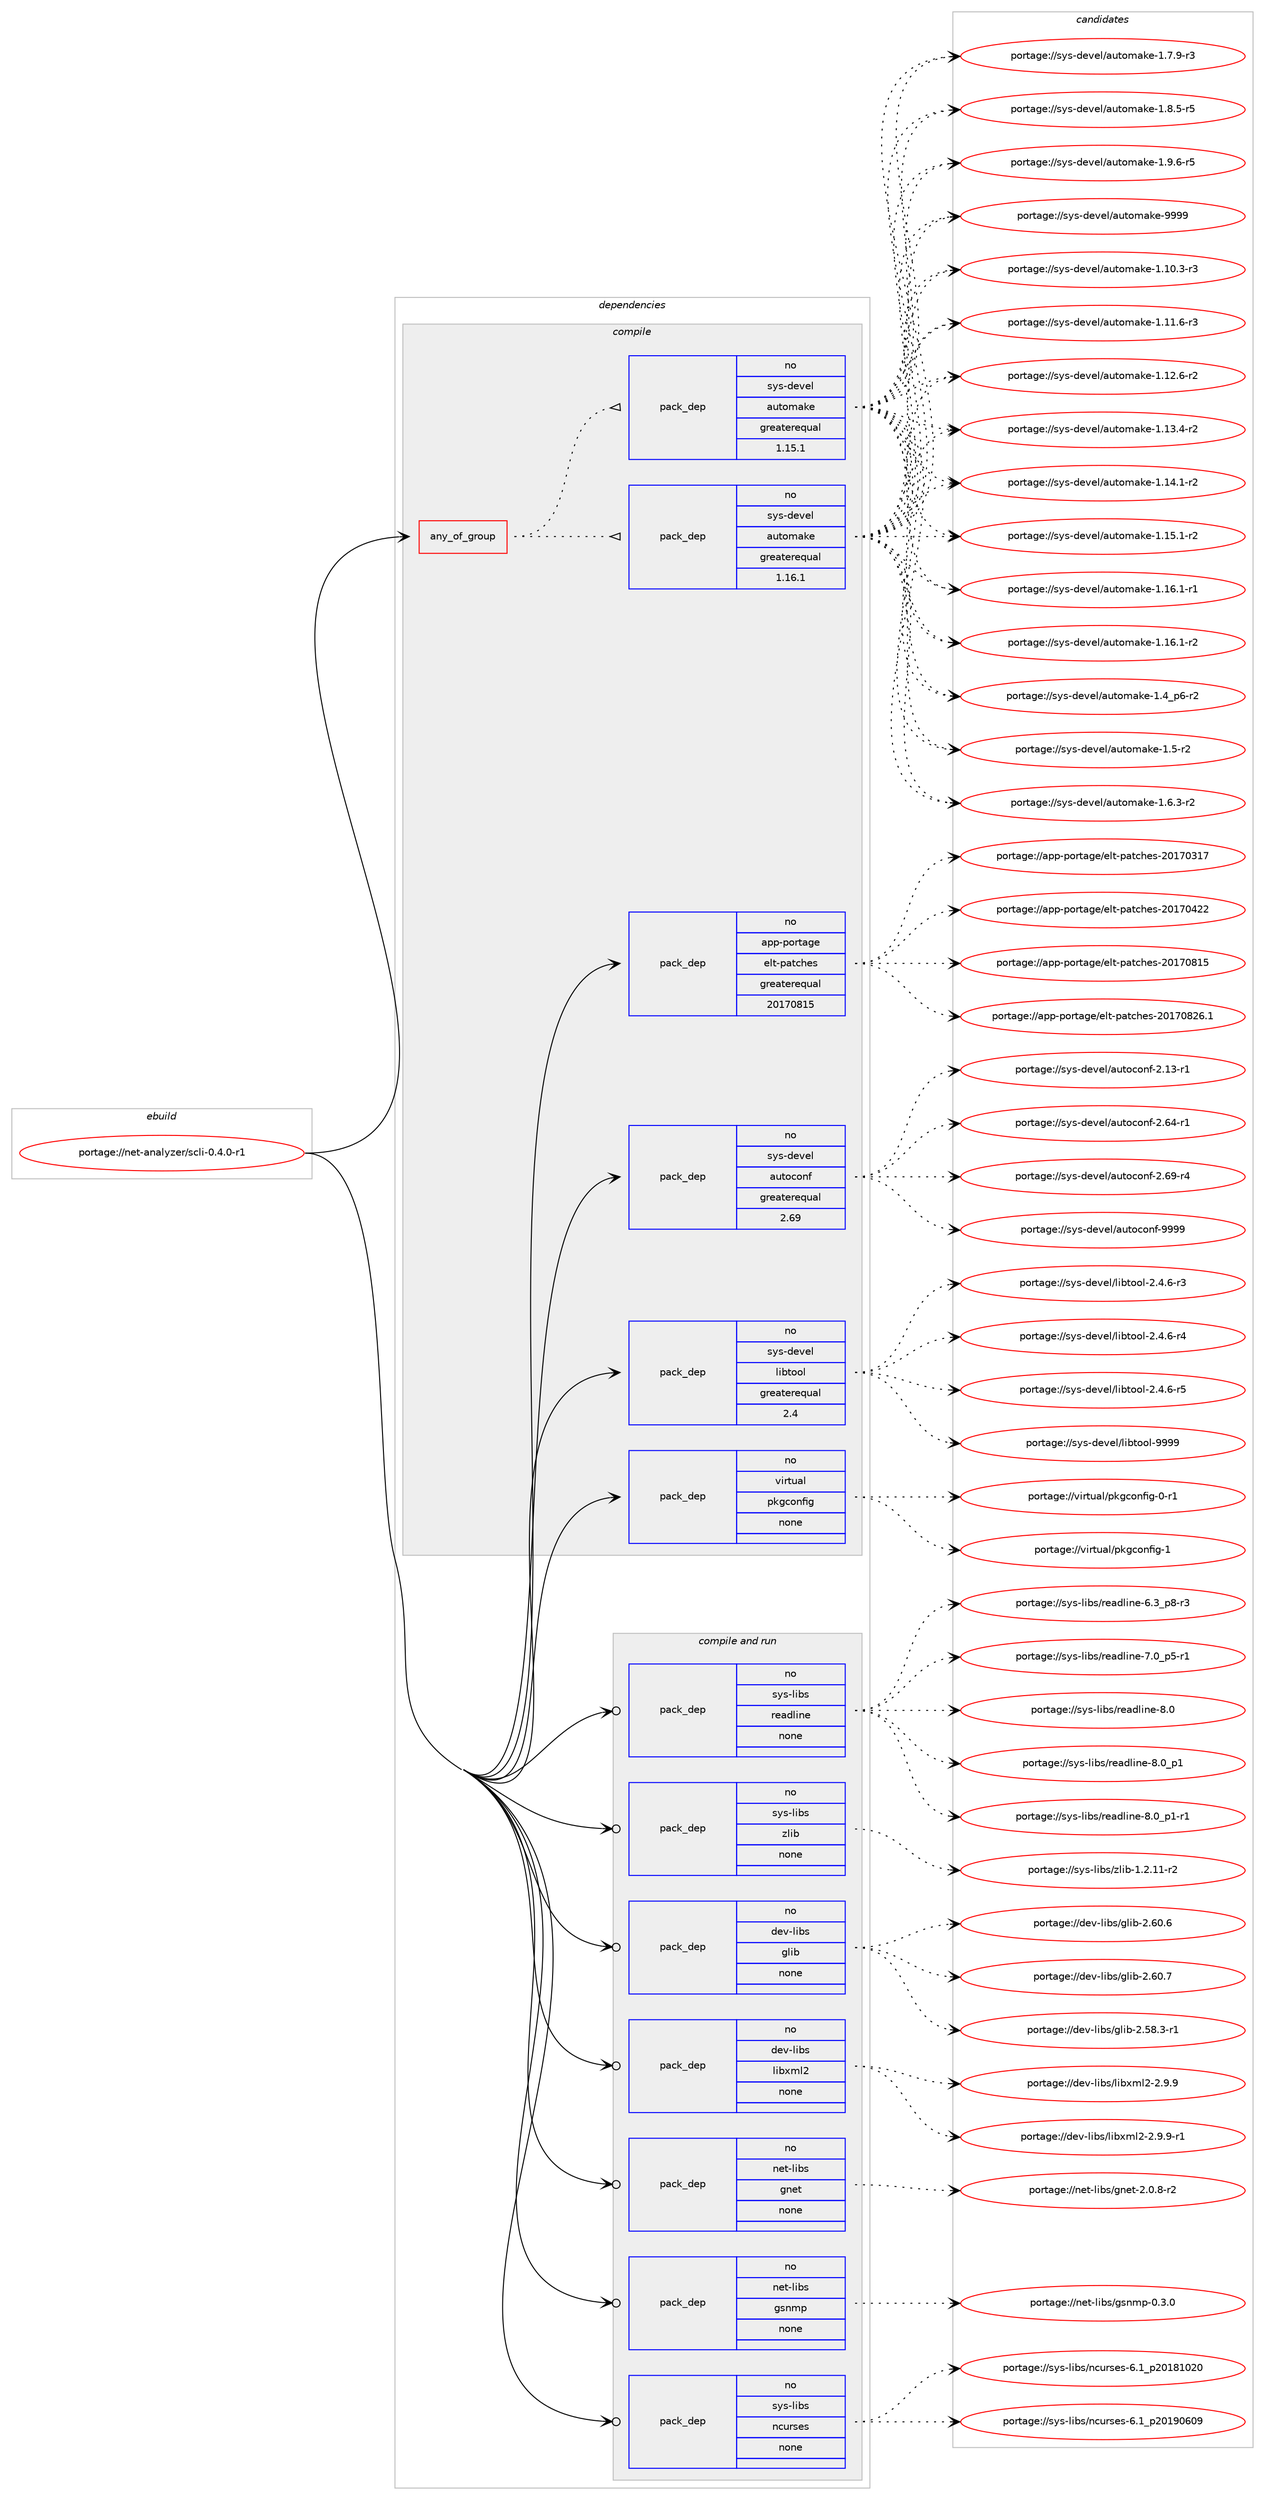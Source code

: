 digraph prolog {

# *************
# Graph options
# *************

newrank=true;
concentrate=true;
compound=true;
graph [rankdir=LR,fontname=Helvetica,fontsize=10,ranksep=1.5];#, ranksep=2.5, nodesep=0.2];
edge  [arrowhead=vee];
node  [fontname=Helvetica,fontsize=10];

# **********
# The ebuild
# **********

subgraph cluster_leftcol {
color=gray;
rank=same;
label=<<i>ebuild</i>>;
id [label="portage://net-analyzer/scli-0.4.0-r1", color=red, width=4, href="../net-analyzer/scli-0.4.0-r1.svg"];
}

# ****************
# The dependencies
# ****************

subgraph cluster_midcol {
color=gray;
label=<<i>dependencies</i>>;
subgraph cluster_compile {
fillcolor="#eeeeee";
style=filled;
label=<<i>compile</i>>;
subgraph any5597 {
dependency348583 [label=<<TABLE BORDER="0" CELLBORDER="1" CELLSPACING="0" CELLPADDING="4"><TR><TD CELLPADDING="10">any_of_group</TD></TR></TABLE>>, shape=none, color=red];subgraph pack255936 {
dependency348584 [label=<<TABLE BORDER="0" CELLBORDER="1" CELLSPACING="0" CELLPADDING="4" WIDTH="220"><TR><TD ROWSPAN="6" CELLPADDING="30">pack_dep</TD></TR><TR><TD WIDTH="110">no</TD></TR><TR><TD>sys-devel</TD></TR><TR><TD>automake</TD></TR><TR><TD>greaterequal</TD></TR><TR><TD>1.16.1</TD></TR></TABLE>>, shape=none, color=blue];
}
dependency348583:e -> dependency348584:w [weight=20,style="dotted",arrowhead="oinv"];
subgraph pack255937 {
dependency348585 [label=<<TABLE BORDER="0" CELLBORDER="1" CELLSPACING="0" CELLPADDING="4" WIDTH="220"><TR><TD ROWSPAN="6" CELLPADDING="30">pack_dep</TD></TR><TR><TD WIDTH="110">no</TD></TR><TR><TD>sys-devel</TD></TR><TR><TD>automake</TD></TR><TR><TD>greaterequal</TD></TR><TR><TD>1.15.1</TD></TR></TABLE>>, shape=none, color=blue];
}
dependency348583:e -> dependency348585:w [weight=20,style="dotted",arrowhead="oinv"];
}
id:e -> dependency348583:w [weight=20,style="solid",arrowhead="vee"];
subgraph pack255938 {
dependency348586 [label=<<TABLE BORDER="0" CELLBORDER="1" CELLSPACING="0" CELLPADDING="4" WIDTH="220"><TR><TD ROWSPAN="6" CELLPADDING="30">pack_dep</TD></TR><TR><TD WIDTH="110">no</TD></TR><TR><TD>app-portage</TD></TR><TR><TD>elt-patches</TD></TR><TR><TD>greaterequal</TD></TR><TR><TD>20170815</TD></TR></TABLE>>, shape=none, color=blue];
}
id:e -> dependency348586:w [weight=20,style="solid",arrowhead="vee"];
subgraph pack255939 {
dependency348587 [label=<<TABLE BORDER="0" CELLBORDER="1" CELLSPACING="0" CELLPADDING="4" WIDTH="220"><TR><TD ROWSPAN="6" CELLPADDING="30">pack_dep</TD></TR><TR><TD WIDTH="110">no</TD></TR><TR><TD>sys-devel</TD></TR><TR><TD>autoconf</TD></TR><TR><TD>greaterequal</TD></TR><TR><TD>2.69</TD></TR></TABLE>>, shape=none, color=blue];
}
id:e -> dependency348587:w [weight=20,style="solid",arrowhead="vee"];
subgraph pack255940 {
dependency348588 [label=<<TABLE BORDER="0" CELLBORDER="1" CELLSPACING="0" CELLPADDING="4" WIDTH="220"><TR><TD ROWSPAN="6" CELLPADDING="30">pack_dep</TD></TR><TR><TD WIDTH="110">no</TD></TR><TR><TD>sys-devel</TD></TR><TR><TD>libtool</TD></TR><TR><TD>greaterequal</TD></TR><TR><TD>2.4</TD></TR></TABLE>>, shape=none, color=blue];
}
id:e -> dependency348588:w [weight=20,style="solid",arrowhead="vee"];
subgraph pack255941 {
dependency348589 [label=<<TABLE BORDER="0" CELLBORDER="1" CELLSPACING="0" CELLPADDING="4" WIDTH="220"><TR><TD ROWSPAN="6" CELLPADDING="30">pack_dep</TD></TR><TR><TD WIDTH="110">no</TD></TR><TR><TD>virtual</TD></TR><TR><TD>pkgconfig</TD></TR><TR><TD>none</TD></TR><TR><TD></TD></TR></TABLE>>, shape=none, color=blue];
}
id:e -> dependency348589:w [weight=20,style="solid",arrowhead="vee"];
}
subgraph cluster_compileandrun {
fillcolor="#eeeeee";
style=filled;
label=<<i>compile and run</i>>;
subgraph pack255942 {
dependency348590 [label=<<TABLE BORDER="0" CELLBORDER="1" CELLSPACING="0" CELLPADDING="4" WIDTH="220"><TR><TD ROWSPAN="6" CELLPADDING="30">pack_dep</TD></TR><TR><TD WIDTH="110">no</TD></TR><TR><TD>dev-libs</TD></TR><TR><TD>glib</TD></TR><TR><TD>none</TD></TR><TR><TD></TD></TR></TABLE>>, shape=none, color=blue];
}
id:e -> dependency348590:w [weight=20,style="solid",arrowhead="odotvee"];
subgraph pack255943 {
dependency348591 [label=<<TABLE BORDER="0" CELLBORDER="1" CELLSPACING="0" CELLPADDING="4" WIDTH="220"><TR><TD ROWSPAN="6" CELLPADDING="30">pack_dep</TD></TR><TR><TD WIDTH="110">no</TD></TR><TR><TD>dev-libs</TD></TR><TR><TD>libxml2</TD></TR><TR><TD>none</TD></TR><TR><TD></TD></TR></TABLE>>, shape=none, color=blue];
}
id:e -> dependency348591:w [weight=20,style="solid",arrowhead="odotvee"];
subgraph pack255944 {
dependency348592 [label=<<TABLE BORDER="0" CELLBORDER="1" CELLSPACING="0" CELLPADDING="4" WIDTH="220"><TR><TD ROWSPAN="6" CELLPADDING="30">pack_dep</TD></TR><TR><TD WIDTH="110">no</TD></TR><TR><TD>net-libs</TD></TR><TR><TD>gnet</TD></TR><TR><TD>none</TD></TR><TR><TD></TD></TR></TABLE>>, shape=none, color=blue];
}
id:e -> dependency348592:w [weight=20,style="solid",arrowhead="odotvee"];
subgraph pack255945 {
dependency348593 [label=<<TABLE BORDER="0" CELLBORDER="1" CELLSPACING="0" CELLPADDING="4" WIDTH="220"><TR><TD ROWSPAN="6" CELLPADDING="30">pack_dep</TD></TR><TR><TD WIDTH="110">no</TD></TR><TR><TD>net-libs</TD></TR><TR><TD>gsnmp</TD></TR><TR><TD>none</TD></TR><TR><TD></TD></TR></TABLE>>, shape=none, color=blue];
}
id:e -> dependency348593:w [weight=20,style="solid",arrowhead="odotvee"];
subgraph pack255946 {
dependency348594 [label=<<TABLE BORDER="0" CELLBORDER="1" CELLSPACING="0" CELLPADDING="4" WIDTH="220"><TR><TD ROWSPAN="6" CELLPADDING="30">pack_dep</TD></TR><TR><TD WIDTH="110">no</TD></TR><TR><TD>sys-libs</TD></TR><TR><TD>ncurses</TD></TR><TR><TD>none</TD></TR><TR><TD></TD></TR></TABLE>>, shape=none, color=blue];
}
id:e -> dependency348594:w [weight=20,style="solid",arrowhead="odotvee"];
subgraph pack255947 {
dependency348595 [label=<<TABLE BORDER="0" CELLBORDER="1" CELLSPACING="0" CELLPADDING="4" WIDTH="220"><TR><TD ROWSPAN="6" CELLPADDING="30">pack_dep</TD></TR><TR><TD WIDTH="110">no</TD></TR><TR><TD>sys-libs</TD></TR><TR><TD>readline</TD></TR><TR><TD>none</TD></TR><TR><TD></TD></TR></TABLE>>, shape=none, color=blue];
}
id:e -> dependency348595:w [weight=20,style="solid",arrowhead="odotvee"];
subgraph pack255948 {
dependency348596 [label=<<TABLE BORDER="0" CELLBORDER="1" CELLSPACING="0" CELLPADDING="4" WIDTH="220"><TR><TD ROWSPAN="6" CELLPADDING="30">pack_dep</TD></TR><TR><TD WIDTH="110">no</TD></TR><TR><TD>sys-libs</TD></TR><TR><TD>zlib</TD></TR><TR><TD>none</TD></TR><TR><TD></TD></TR></TABLE>>, shape=none, color=blue];
}
id:e -> dependency348596:w [weight=20,style="solid",arrowhead="odotvee"];
}
subgraph cluster_run {
fillcolor="#eeeeee";
style=filled;
label=<<i>run</i>>;
}
}

# **************
# The candidates
# **************

subgraph cluster_choices {
rank=same;
color=gray;
label=<<i>candidates</i>>;

subgraph choice255936 {
color=black;
nodesep=1;
choiceportage11512111545100101118101108479711711611110997107101454946494846514511451 [label="portage://sys-devel/automake-1.10.3-r3", color=red, width=4,href="../sys-devel/automake-1.10.3-r3.svg"];
choiceportage11512111545100101118101108479711711611110997107101454946494946544511451 [label="portage://sys-devel/automake-1.11.6-r3", color=red, width=4,href="../sys-devel/automake-1.11.6-r3.svg"];
choiceportage11512111545100101118101108479711711611110997107101454946495046544511450 [label="portage://sys-devel/automake-1.12.6-r2", color=red, width=4,href="../sys-devel/automake-1.12.6-r2.svg"];
choiceportage11512111545100101118101108479711711611110997107101454946495146524511450 [label="portage://sys-devel/automake-1.13.4-r2", color=red, width=4,href="../sys-devel/automake-1.13.4-r2.svg"];
choiceportage11512111545100101118101108479711711611110997107101454946495246494511450 [label="portage://sys-devel/automake-1.14.1-r2", color=red, width=4,href="../sys-devel/automake-1.14.1-r2.svg"];
choiceportage11512111545100101118101108479711711611110997107101454946495346494511450 [label="portage://sys-devel/automake-1.15.1-r2", color=red, width=4,href="../sys-devel/automake-1.15.1-r2.svg"];
choiceportage11512111545100101118101108479711711611110997107101454946495446494511449 [label="portage://sys-devel/automake-1.16.1-r1", color=red, width=4,href="../sys-devel/automake-1.16.1-r1.svg"];
choiceportage11512111545100101118101108479711711611110997107101454946495446494511450 [label="portage://sys-devel/automake-1.16.1-r2", color=red, width=4,href="../sys-devel/automake-1.16.1-r2.svg"];
choiceportage115121115451001011181011084797117116111109971071014549465295112544511450 [label="portage://sys-devel/automake-1.4_p6-r2", color=red, width=4,href="../sys-devel/automake-1.4_p6-r2.svg"];
choiceportage11512111545100101118101108479711711611110997107101454946534511450 [label="portage://sys-devel/automake-1.5-r2", color=red, width=4,href="../sys-devel/automake-1.5-r2.svg"];
choiceportage115121115451001011181011084797117116111109971071014549465446514511450 [label="portage://sys-devel/automake-1.6.3-r2", color=red, width=4,href="../sys-devel/automake-1.6.3-r2.svg"];
choiceportage115121115451001011181011084797117116111109971071014549465546574511451 [label="portage://sys-devel/automake-1.7.9-r3", color=red, width=4,href="../sys-devel/automake-1.7.9-r3.svg"];
choiceportage115121115451001011181011084797117116111109971071014549465646534511453 [label="portage://sys-devel/automake-1.8.5-r5", color=red, width=4,href="../sys-devel/automake-1.8.5-r5.svg"];
choiceportage115121115451001011181011084797117116111109971071014549465746544511453 [label="portage://sys-devel/automake-1.9.6-r5", color=red, width=4,href="../sys-devel/automake-1.9.6-r5.svg"];
choiceportage115121115451001011181011084797117116111109971071014557575757 [label="portage://sys-devel/automake-9999", color=red, width=4,href="../sys-devel/automake-9999.svg"];
dependency348584:e -> choiceportage11512111545100101118101108479711711611110997107101454946494846514511451:w [style=dotted,weight="100"];
dependency348584:e -> choiceportage11512111545100101118101108479711711611110997107101454946494946544511451:w [style=dotted,weight="100"];
dependency348584:e -> choiceportage11512111545100101118101108479711711611110997107101454946495046544511450:w [style=dotted,weight="100"];
dependency348584:e -> choiceportage11512111545100101118101108479711711611110997107101454946495146524511450:w [style=dotted,weight="100"];
dependency348584:e -> choiceportage11512111545100101118101108479711711611110997107101454946495246494511450:w [style=dotted,weight="100"];
dependency348584:e -> choiceportage11512111545100101118101108479711711611110997107101454946495346494511450:w [style=dotted,weight="100"];
dependency348584:e -> choiceportage11512111545100101118101108479711711611110997107101454946495446494511449:w [style=dotted,weight="100"];
dependency348584:e -> choiceportage11512111545100101118101108479711711611110997107101454946495446494511450:w [style=dotted,weight="100"];
dependency348584:e -> choiceportage115121115451001011181011084797117116111109971071014549465295112544511450:w [style=dotted,weight="100"];
dependency348584:e -> choiceportage11512111545100101118101108479711711611110997107101454946534511450:w [style=dotted,weight="100"];
dependency348584:e -> choiceportage115121115451001011181011084797117116111109971071014549465446514511450:w [style=dotted,weight="100"];
dependency348584:e -> choiceportage115121115451001011181011084797117116111109971071014549465546574511451:w [style=dotted,weight="100"];
dependency348584:e -> choiceportage115121115451001011181011084797117116111109971071014549465646534511453:w [style=dotted,weight="100"];
dependency348584:e -> choiceportage115121115451001011181011084797117116111109971071014549465746544511453:w [style=dotted,weight="100"];
dependency348584:e -> choiceportage115121115451001011181011084797117116111109971071014557575757:w [style=dotted,weight="100"];
}
subgraph choice255937 {
color=black;
nodesep=1;
choiceportage11512111545100101118101108479711711611110997107101454946494846514511451 [label="portage://sys-devel/automake-1.10.3-r3", color=red, width=4,href="../sys-devel/automake-1.10.3-r3.svg"];
choiceportage11512111545100101118101108479711711611110997107101454946494946544511451 [label="portage://sys-devel/automake-1.11.6-r3", color=red, width=4,href="../sys-devel/automake-1.11.6-r3.svg"];
choiceportage11512111545100101118101108479711711611110997107101454946495046544511450 [label="portage://sys-devel/automake-1.12.6-r2", color=red, width=4,href="../sys-devel/automake-1.12.6-r2.svg"];
choiceportage11512111545100101118101108479711711611110997107101454946495146524511450 [label="portage://sys-devel/automake-1.13.4-r2", color=red, width=4,href="../sys-devel/automake-1.13.4-r2.svg"];
choiceportage11512111545100101118101108479711711611110997107101454946495246494511450 [label="portage://sys-devel/automake-1.14.1-r2", color=red, width=4,href="../sys-devel/automake-1.14.1-r2.svg"];
choiceportage11512111545100101118101108479711711611110997107101454946495346494511450 [label="portage://sys-devel/automake-1.15.1-r2", color=red, width=4,href="../sys-devel/automake-1.15.1-r2.svg"];
choiceportage11512111545100101118101108479711711611110997107101454946495446494511449 [label="portage://sys-devel/automake-1.16.1-r1", color=red, width=4,href="../sys-devel/automake-1.16.1-r1.svg"];
choiceportage11512111545100101118101108479711711611110997107101454946495446494511450 [label="portage://sys-devel/automake-1.16.1-r2", color=red, width=4,href="../sys-devel/automake-1.16.1-r2.svg"];
choiceportage115121115451001011181011084797117116111109971071014549465295112544511450 [label="portage://sys-devel/automake-1.4_p6-r2", color=red, width=4,href="../sys-devel/automake-1.4_p6-r2.svg"];
choiceportage11512111545100101118101108479711711611110997107101454946534511450 [label="portage://sys-devel/automake-1.5-r2", color=red, width=4,href="../sys-devel/automake-1.5-r2.svg"];
choiceportage115121115451001011181011084797117116111109971071014549465446514511450 [label="portage://sys-devel/automake-1.6.3-r2", color=red, width=4,href="../sys-devel/automake-1.6.3-r2.svg"];
choiceportage115121115451001011181011084797117116111109971071014549465546574511451 [label="portage://sys-devel/automake-1.7.9-r3", color=red, width=4,href="../sys-devel/automake-1.7.9-r3.svg"];
choiceportage115121115451001011181011084797117116111109971071014549465646534511453 [label="portage://sys-devel/automake-1.8.5-r5", color=red, width=4,href="../sys-devel/automake-1.8.5-r5.svg"];
choiceportage115121115451001011181011084797117116111109971071014549465746544511453 [label="portage://sys-devel/automake-1.9.6-r5", color=red, width=4,href="../sys-devel/automake-1.9.6-r5.svg"];
choiceportage115121115451001011181011084797117116111109971071014557575757 [label="portage://sys-devel/automake-9999", color=red, width=4,href="../sys-devel/automake-9999.svg"];
dependency348585:e -> choiceportage11512111545100101118101108479711711611110997107101454946494846514511451:w [style=dotted,weight="100"];
dependency348585:e -> choiceportage11512111545100101118101108479711711611110997107101454946494946544511451:w [style=dotted,weight="100"];
dependency348585:e -> choiceportage11512111545100101118101108479711711611110997107101454946495046544511450:w [style=dotted,weight="100"];
dependency348585:e -> choiceportage11512111545100101118101108479711711611110997107101454946495146524511450:w [style=dotted,weight="100"];
dependency348585:e -> choiceportage11512111545100101118101108479711711611110997107101454946495246494511450:w [style=dotted,weight="100"];
dependency348585:e -> choiceportage11512111545100101118101108479711711611110997107101454946495346494511450:w [style=dotted,weight="100"];
dependency348585:e -> choiceportage11512111545100101118101108479711711611110997107101454946495446494511449:w [style=dotted,weight="100"];
dependency348585:e -> choiceportage11512111545100101118101108479711711611110997107101454946495446494511450:w [style=dotted,weight="100"];
dependency348585:e -> choiceportage115121115451001011181011084797117116111109971071014549465295112544511450:w [style=dotted,weight="100"];
dependency348585:e -> choiceportage11512111545100101118101108479711711611110997107101454946534511450:w [style=dotted,weight="100"];
dependency348585:e -> choiceportage115121115451001011181011084797117116111109971071014549465446514511450:w [style=dotted,weight="100"];
dependency348585:e -> choiceportage115121115451001011181011084797117116111109971071014549465546574511451:w [style=dotted,weight="100"];
dependency348585:e -> choiceportage115121115451001011181011084797117116111109971071014549465646534511453:w [style=dotted,weight="100"];
dependency348585:e -> choiceportage115121115451001011181011084797117116111109971071014549465746544511453:w [style=dotted,weight="100"];
dependency348585:e -> choiceportage115121115451001011181011084797117116111109971071014557575757:w [style=dotted,weight="100"];
}
subgraph choice255938 {
color=black;
nodesep=1;
choiceportage97112112451121111141169710310147101108116451129711699104101115455048495548514955 [label="portage://app-portage/elt-patches-20170317", color=red, width=4,href="../app-portage/elt-patches-20170317.svg"];
choiceportage97112112451121111141169710310147101108116451129711699104101115455048495548525050 [label="portage://app-portage/elt-patches-20170422", color=red, width=4,href="../app-portage/elt-patches-20170422.svg"];
choiceportage97112112451121111141169710310147101108116451129711699104101115455048495548564953 [label="portage://app-portage/elt-patches-20170815", color=red, width=4,href="../app-portage/elt-patches-20170815.svg"];
choiceportage971121124511211111411697103101471011081164511297116991041011154550484955485650544649 [label="portage://app-portage/elt-patches-20170826.1", color=red, width=4,href="../app-portage/elt-patches-20170826.1.svg"];
dependency348586:e -> choiceportage97112112451121111141169710310147101108116451129711699104101115455048495548514955:w [style=dotted,weight="100"];
dependency348586:e -> choiceportage97112112451121111141169710310147101108116451129711699104101115455048495548525050:w [style=dotted,weight="100"];
dependency348586:e -> choiceportage97112112451121111141169710310147101108116451129711699104101115455048495548564953:w [style=dotted,weight="100"];
dependency348586:e -> choiceportage971121124511211111411697103101471011081164511297116991041011154550484955485650544649:w [style=dotted,weight="100"];
}
subgraph choice255939 {
color=black;
nodesep=1;
choiceportage1151211154510010111810110847971171161119911111010245504649514511449 [label="portage://sys-devel/autoconf-2.13-r1", color=red, width=4,href="../sys-devel/autoconf-2.13-r1.svg"];
choiceportage1151211154510010111810110847971171161119911111010245504654524511449 [label="portage://sys-devel/autoconf-2.64-r1", color=red, width=4,href="../sys-devel/autoconf-2.64-r1.svg"];
choiceportage1151211154510010111810110847971171161119911111010245504654574511452 [label="portage://sys-devel/autoconf-2.69-r4", color=red, width=4,href="../sys-devel/autoconf-2.69-r4.svg"];
choiceportage115121115451001011181011084797117116111991111101024557575757 [label="portage://sys-devel/autoconf-9999", color=red, width=4,href="../sys-devel/autoconf-9999.svg"];
dependency348587:e -> choiceportage1151211154510010111810110847971171161119911111010245504649514511449:w [style=dotted,weight="100"];
dependency348587:e -> choiceportage1151211154510010111810110847971171161119911111010245504654524511449:w [style=dotted,weight="100"];
dependency348587:e -> choiceportage1151211154510010111810110847971171161119911111010245504654574511452:w [style=dotted,weight="100"];
dependency348587:e -> choiceportage115121115451001011181011084797117116111991111101024557575757:w [style=dotted,weight="100"];
}
subgraph choice255940 {
color=black;
nodesep=1;
choiceportage1151211154510010111810110847108105981161111111084550465246544511451 [label="portage://sys-devel/libtool-2.4.6-r3", color=red, width=4,href="../sys-devel/libtool-2.4.6-r3.svg"];
choiceportage1151211154510010111810110847108105981161111111084550465246544511452 [label="portage://sys-devel/libtool-2.4.6-r4", color=red, width=4,href="../sys-devel/libtool-2.4.6-r4.svg"];
choiceportage1151211154510010111810110847108105981161111111084550465246544511453 [label="portage://sys-devel/libtool-2.4.6-r5", color=red, width=4,href="../sys-devel/libtool-2.4.6-r5.svg"];
choiceportage1151211154510010111810110847108105981161111111084557575757 [label="portage://sys-devel/libtool-9999", color=red, width=4,href="../sys-devel/libtool-9999.svg"];
dependency348588:e -> choiceportage1151211154510010111810110847108105981161111111084550465246544511451:w [style=dotted,weight="100"];
dependency348588:e -> choiceportage1151211154510010111810110847108105981161111111084550465246544511452:w [style=dotted,weight="100"];
dependency348588:e -> choiceportage1151211154510010111810110847108105981161111111084550465246544511453:w [style=dotted,weight="100"];
dependency348588:e -> choiceportage1151211154510010111810110847108105981161111111084557575757:w [style=dotted,weight="100"];
}
subgraph choice255941 {
color=black;
nodesep=1;
choiceportage11810511411611797108471121071039911111010210510345484511449 [label="portage://virtual/pkgconfig-0-r1", color=red, width=4,href="../virtual/pkgconfig-0-r1.svg"];
choiceportage1181051141161179710847112107103991111101021051034549 [label="portage://virtual/pkgconfig-1", color=red, width=4,href="../virtual/pkgconfig-1.svg"];
dependency348589:e -> choiceportage11810511411611797108471121071039911111010210510345484511449:w [style=dotted,weight="100"];
dependency348589:e -> choiceportage1181051141161179710847112107103991111101021051034549:w [style=dotted,weight="100"];
}
subgraph choice255942 {
color=black;
nodesep=1;
choiceportage10010111845108105981154710310810598455046535646514511449 [label="portage://dev-libs/glib-2.58.3-r1", color=red, width=4,href="../dev-libs/glib-2.58.3-r1.svg"];
choiceportage1001011184510810598115471031081059845504654484654 [label="portage://dev-libs/glib-2.60.6", color=red, width=4,href="../dev-libs/glib-2.60.6.svg"];
choiceportage1001011184510810598115471031081059845504654484655 [label="portage://dev-libs/glib-2.60.7", color=red, width=4,href="../dev-libs/glib-2.60.7.svg"];
dependency348590:e -> choiceportage10010111845108105981154710310810598455046535646514511449:w [style=dotted,weight="100"];
dependency348590:e -> choiceportage1001011184510810598115471031081059845504654484654:w [style=dotted,weight="100"];
dependency348590:e -> choiceportage1001011184510810598115471031081059845504654484655:w [style=dotted,weight="100"];
}
subgraph choice255943 {
color=black;
nodesep=1;
choiceportage1001011184510810598115471081059812010910850455046574657 [label="portage://dev-libs/libxml2-2.9.9", color=red, width=4,href="../dev-libs/libxml2-2.9.9.svg"];
choiceportage10010111845108105981154710810598120109108504550465746574511449 [label="portage://dev-libs/libxml2-2.9.9-r1", color=red, width=4,href="../dev-libs/libxml2-2.9.9-r1.svg"];
dependency348591:e -> choiceportage1001011184510810598115471081059812010910850455046574657:w [style=dotted,weight="100"];
dependency348591:e -> choiceportage10010111845108105981154710810598120109108504550465746574511449:w [style=dotted,weight="100"];
}
subgraph choice255944 {
color=black;
nodesep=1;
choiceportage1101011164510810598115471031101011164550464846564511450 [label="portage://net-libs/gnet-2.0.8-r2", color=red, width=4,href="../net-libs/gnet-2.0.8-r2.svg"];
dependency348592:e -> choiceportage1101011164510810598115471031101011164550464846564511450:w [style=dotted,weight="100"];
}
subgraph choice255945 {
color=black;
nodesep=1;
choiceportage110101116451081059811547103115110109112454846514648 [label="portage://net-libs/gsnmp-0.3.0", color=red, width=4,href="../net-libs/gsnmp-0.3.0.svg"];
dependency348593:e -> choiceportage110101116451081059811547103115110109112454846514648:w [style=dotted,weight="100"];
}
subgraph choice255946 {
color=black;
nodesep=1;
choiceportage1151211154510810598115471109911711411510111545544649951125048495649485048 [label="portage://sys-libs/ncurses-6.1_p20181020", color=red, width=4,href="../sys-libs/ncurses-6.1_p20181020.svg"];
choiceportage1151211154510810598115471109911711411510111545544649951125048495748544857 [label="portage://sys-libs/ncurses-6.1_p20190609", color=red, width=4,href="../sys-libs/ncurses-6.1_p20190609.svg"];
dependency348594:e -> choiceportage1151211154510810598115471109911711411510111545544649951125048495649485048:w [style=dotted,weight="100"];
dependency348594:e -> choiceportage1151211154510810598115471109911711411510111545544649951125048495748544857:w [style=dotted,weight="100"];
}
subgraph choice255947 {
color=black;
nodesep=1;
choiceportage115121115451081059811547114101971001081051101014554465195112564511451 [label="portage://sys-libs/readline-6.3_p8-r3", color=red, width=4,href="../sys-libs/readline-6.3_p8-r3.svg"];
choiceportage115121115451081059811547114101971001081051101014555464895112534511449 [label="portage://sys-libs/readline-7.0_p5-r1", color=red, width=4,href="../sys-libs/readline-7.0_p5-r1.svg"];
choiceportage1151211154510810598115471141019710010810511010145564648 [label="portage://sys-libs/readline-8.0", color=red, width=4,href="../sys-libs/readline-8.0.svg"];
choiceportage11512111545108105981154711410197100108105110101455646489511249 [label="portage://sys-libs/readline-8.0_p1", color=red, width=4,href="../sys-libs/readline-8.0_p1.svg"];
choiceportage115121115451081059811547114101971001081051101014556464895112494511449 [label="portage://sys-libs/readline-8.0_p1-r1", color=red, width=4,href="../sys-libs/readline-8.0_p1-r1.svg"];
dependency348595:e -> choiceportage115121115451081059811547114101971001081051101014554465195112564511451:w [style=dotted,weight="100"];
dependency348595:e -> choiceportage115121115451081059811547114101971001081051101014555464895112534511449:w [style=dotted,weight="100"];
dependency348595:e -> choiceportage1151211154510810598115471141019710010810511010145564648:w [style=dotted,weight="100"];
dependency348595:e -> choiceportage11512111545108105981154711410197100108105110101455646489511249:w [style=dotted,weight="100"];
dependency348595:e -> choiceportage115121115451081059811547114101971001081051101014556464895112494511449:w [style=dotted,weight="100"];
}
subgraph choice255948 {
color=black;
nodesep=1;
choiceportage11512111545108105981154712210810598454946504649494511450 [label="portage://sys-libs/zlib-1.2.11-r2", color=red, width=4,href="../sys-libs/zlib-1.2.11-r2.svg"];
dependency348596:e -> choiceportage11512111545108105981154712210810598454946504649494511450:w [style=dotted,weight="100"];
}
}

}
